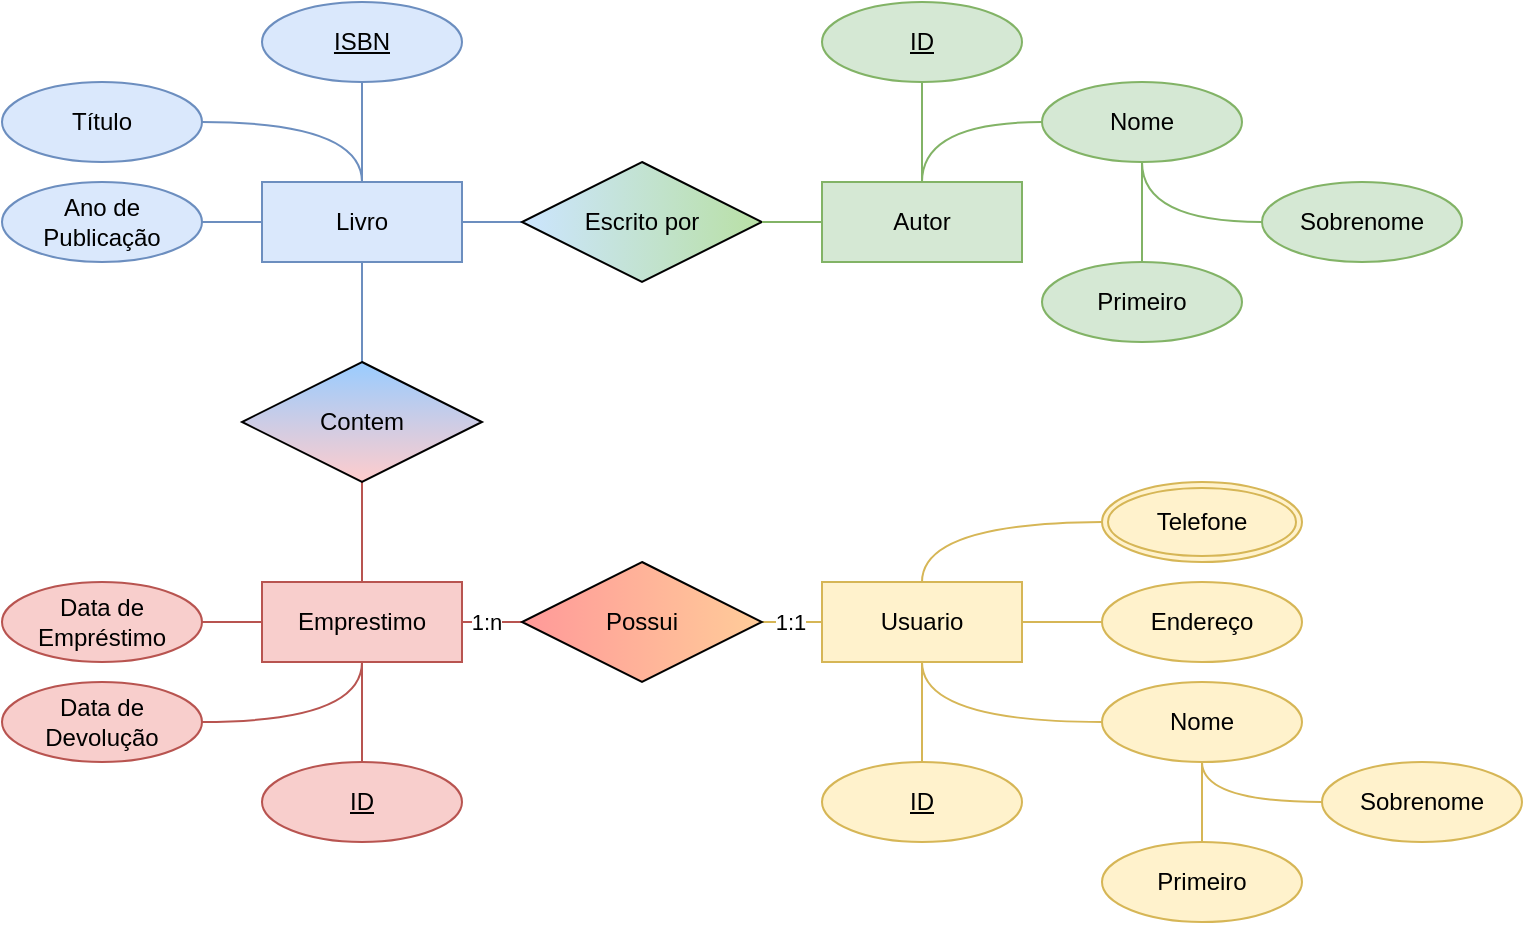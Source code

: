 <mxfile version="24.7.12">
  <diagram name="Page-1" id="z84HrtXUhgdAwtwOp7v9">
    <mxGraphModel dx="1195" dy="659" grid="1" gridSize="10" guides="1" tooltips="1" connect="1" arrows="1" fold="1" page="1" pageScale="1" pageWidth="850" pageHeight="1100" math="0" shadow="0">
      <root>
        <mxCell id="0" />
        <mxCell id="1" parent="0" />
        <mxCell id="A3RnHwti4BdMooMY8Va--1" value="Usuario" style="whiteSpace=wrap;html=1;align=center;fillColor=#fff2cc;strokeColor=#d6b656;" vertex="1" parent="1">
          <mxGeometry x="460" y="340" width="100" height="40" as="geometry" />
        </mxCell>
        <mxCell id="A3RnHwti4BdMooMY8Va--15" style="edgeStyle=orthogonalEdgeStyle;rounded=0;orthogonalLoop=1;jettySize=auto;html=1;exitX=1;exitY=0.5;exitDx=0;exitDy=0;entryX=0;entryY=0.5;entryDx=0;entryDy=0;endArrow=none;endFill=0;fillColor=#dae8fc;strokeColor=#6c8ebf;" edge="1" parent="1" source="A3RnHwti4BdMooMY8Va--2" target="A3RnHwti4BdMooMY8Va--13">
          <mxGeometry relative="1" as="geometry" />
        </mxCell>
        <mxCell id="A3RnHwti4BdMooMY8Va--18" style="edgeStyle=orthogonalEdgeStyle;rounded=0;orthogonalLoop=1;jettySize=auto;html=1;exitX=0.5;exitY=0;exitDx=0;exitDy=0;entryX=0.5;entryY=1;entryDx=0;entryDy=0;endArrow=none;endFill=0;elbow=vertical;curved=1;fillColor=#dae8fc;strokeColor=#6c8ebf;" edge="1" parent="1" source="A3RnHwti4BdMooMY8Va--2">
          <mxGeometry relative="1" as="geometry">
            <mxPoint x="230" y="90" as="targetPoint" />
          </mxGeometry>
        </mxCell>
        <mxCell id="A3RnHwti4BdMooMY8Va--2" value="Livro" style="whiteSpace=wrap;html=1;align=center;fillColor=#dae8fc;strokeColor=#6c8ebf;" vertex="1" parent="1">
          <mxGeometry x="180" y="140" width="100" height="40" as="geometry" />
        </mxCell>
        <mxCell id="A3RnHwti4BdMooMY8Va--3" value="Emprestimo" style="whiteSpace=wrap;html=1;align=center;fillColor=#f8cecc;strokeColor=#b85450;" vertex="1" parent="1">
          <mxGeometry x="180" y="340" width="100" height="40" as="geometry" />
        </mxCell>
        <mxCell id="A3RnHwti4BdMooMY8Va--7" style="edgeStyle=orthogonalEdgeStyle;rounded=0;orthogonalLoop=1;jettySize=auto;html=1;exitX=0;exitY=0.5;exitDx=0;exitDy=0;entryX=1;entryY=0.5;entryDx=0;entryDy=0;endArrow=none;endFill=0;fillColor=#f8cecc;strokeColor=#b85450;" edge="1" parent="1" source="A3RnHwti4BdMooMY8Va--5" target="A3RnHwti4BdMooMY8Va--3">
          <mxGeometry relative="1" as="geometry" />
        </mxCell>
        <mxCell id="A3RnHwti4BdMooMY8Va--46" value="1:n" style="edgeLabel;html=1;align=center;verticalAlign=middle;resizable=0;points=[];" vertex="1" connectable="0" parent="A3RnHwti4BdMooMY8Va--7">
          <mxGeometry x="0.221" y="2" relative="1" as="geometry">
            <mxPoint y="-2" as="offset" />
          </mxGeometry>
        </mxCell>
        <mxCell id="A3RnHwti4BdMooMY8Va--11" style="edgeStyle=orthogonalEdgeStyle;rounded=0;orthogonalLoop=1;jettySize=auto;html=1;exitX=1;exitY=0.5;exitDx=0;exitDy=0;entryX=0;entryY=0.5;entryDx=0;entryDy=0;endArrow=none;endFill=0;fillColor=#fff2cc;strokeColor=#d6b656;" edge="1" parent="1" source="A3RnHwti4BdMooMY8Va--5" target="A3RnHwti4BdMooMY8Va--1">
          <mxGeometry relative="1" as="geometry" />
        </mxCell>
        <mxCell id="A3RnHwti4BdMooMY8Va--47" value="1:1" style="edgeLabel;html=1;align=center;verticalAlign=middle;resizable=0;points=[];" vertex="1" connectable="0" parent="A3RnHwti4BdMooMY8Va--11">
          <mxGeometry x="-0.106" relative="1" as="geometry">
            <mxPoint as="offset" />
          </mxGeometry>
        </mxCell>
        <mxCell id="A3RnHwti4BdMooMY8Va--5" value="Possui" style="shape=rhombus;perimeter=rhombusPerimeter;whiteSpace=wrap;html=1;align=center;gradientColor=#FF9999;gradientDirection=west;fillColor=#FFCC99;strokeColor=#000000;" vertex="1" parent="1">
          <mxGeometry x="310" y="330" width="120" height="60" as="geometry" />
        </mxCell>
        <mxCell id="A3RnHwti4BdMooMY8Va--9" style="edgeStyle=orthogonalEdgeStyle;rounded=0;orthogonalLoop=1;jettySize=auto;html=1;exitX=0.5;exitY=1;exitDx=0;exitDy=0;entryX=0.5;entryY=0;entryDx=0;entryDy=0;endArrow=none;endFill=0;fillColor=#f8cecc;strokeColor=#b85450;" edge="1" parent="1" source="A3RnHwti4BdMooMY8Va--6" target="A3RnHwti4BdMooMY8Va--3">
          <mxGeometry relative="1" as="geometry" />
        </mxCell>
        <mxCell id="A3RnHwti4BdMooMY8Va--12" style="edgeStyle=orthogonalEdgeStyle;rounded=0;orthogonalLoop=1;jettySize=auto;html=1;exitX=0.5;exitY=0;exitDx=0;exitDy=0;entryX=0.5;entryY=1;entryDx=0;entryDy=0;endArrow=none;endFill=0;fillColor=#dae8fc;strokeColor=#6c8ebf;" edge="1" parent="1" source="A3RnHwti4BdMooMY8Va--6" target="A3RnHwti4BdMooMY8Va--2">
          <mxGeometry relative="1" as="geometry" />
        </mxCell>
        <mxCell id="A3RnHwti4BdMooMY8Va--6" value="Contem" style="shape=rhombus;perimeter=rhombusPerimeter;whiteSpace=wrap;html=1;align=center;gradientColor=#FFCCCC;fillColor=#99CCFF;strokeColor=#000000;" vertex="1" parent="1">
          <mxGeometry x="170" y="230" width="120" height="60" as="geometry" />
        </mxCell>
        <mxCell id="A3RnHwti4BdMooMY8Va--13" value="Escrito por" style="shape=rhombus;perimeter=rhombusPerimeter;whiteSpace=wrap;html=1;align=center;gradientColor=#CCE5FF;gradientDirection=west;fillColor=#B9E0A5;strokeColor=#000000;" vertex="1" parent="1">
          <mxGeometry x="310" y="130" width="120" height="60" as="geometry" />
        </mxCell>
        <mxCell id="A3RnHwti4BdMooMY8Va--16" style="edgeStyle=orthogonalEdgeStyle;rounded=0;orthogonalLoop=1;jettySize=auto;html=1;exitX=0;exitY=0.5;exitDx=0;exitDy=0;entryX=1;entryY=0.5;entryDx=0;entryDy=0;endArrow=none;endFill=0;fillColor=#d5e8d4;strokeColor=#82b366;" edge="1" parent="1" source="A3RnHwti4BdMooMY8Va--14" target="A3RnHwti4BdMooMY8Va--13">
          <mxGeometry relative="1" as="geometry" />
        </mxCell>
        <mxCell id="A3RnHwti4BdMooMY8Va--14" value="Autor" style="whiteSpace=wrap;html=1;align=center;fillColor=#d5e8d4;strokeColor=#82b366;" vertex="1" parent="1">
          <mxGeometry x="460" y="140" width="100" height="40" as="geometry" />
        </mxCell>
        <mxCell id="A3RnHwti4BdMooMY8Va--20" style="edgeStyle=orthogonalEdgeStyle;rounded=0;orthogonalLoop=1;jettySize=auto;html=1;endArrow=none;endFill=0;elbow=vertical;curved=1;fillColor=#dae8fc;strokeColor=#6c8ebf;" edge="1" parent="1" source="A3RnHwti4BdMooMY8Va--19" target="A3RnHwti4BdMooMY8Va--2">
          <mxGeometry relative="1" as="geometry" />
        </mxCell>
        <mxCell id="A3RnHwti4BdMooMY8Va--19" value="Título" style="ellipse;whiteSpace=wrap;html=1;align=center;fillColor=#dae8fc;strokeColor=#6c8ebf;" vertex="1" parent="1">
          <mxGeometry x="50" y="90" width="100" height="40" as="geometry" />
        </mxCell>
        <mxCell id="A3RnHwti4BdMooMY8Va--22" style="edgeStyle=orthogonalEdgeStyle;rounded=0;orthogonalLoop=1;jettySize=auto;html=1;entryX=0;entryY=0.5;entryDx=0;entryDy=0;endArrow=none;endFill=0;elbow=vertical;curved=1;fillColor=#dae8fc;strokeColor=#6c8ebf;" edge="1" parent="1" source="A3RnHwti4BdMooMY8Va--21" target="A3RnHwti4BdMooMY8Va--2">
          <mxGeometry relative="1" as="geometry" />
        </mxCell>
        <mxCell id="A3RnHwti4BdMooMY8Va--21" value="Ano de Publicação" style="ellipse;whiteSpace=wrap;html=1;align=center;fillColor=#dae8fc;strokeColor=#6c8ebf;" vertex="1" parent="1">
          <mxGeometry x="50" y="140" width="100" height="40" as="geometry" />
        </mxCell>
        <mxCell id="A3RnHwti4BdMooMY8Va--23" value="ISBN" style="ellipse;whiteSpace=wrap;html=1;align=center;fontStyle=4;fillColor=#dae8fc;strokeColor=#6c8ebf;" vertex="1" parent="1">
          <mxGeometry x="180" y="50" width="100" height="40" as="geometry" />
        </mxCell>
        <mxCell id="A3RnHwti4BdMooMY8Va--25" style="edgeStyle=orthogonalEdgeStyle;rounded=0;orthogonalLoop=1;jettySize=auto;html=1;entryX=0.5;entryY=0;entryDx=0;entryDy=0;endArrow=none;endFill=0;curved=1;fillColor=#d5e8d4;strokeColor=#82b366;" edge="1" parent="1" source="A3RnHwti4BdMooMY8Va--24" target="A3RnHwti4BdMooMY8Va--14">
          <mxGeometry relative="1" as="geometry" />
        </mxCell>
        <mxCell id="A3RnHwti4BdMooMY8Va--24" value="ID" style="ellipse;whiteSpace=wrap;html=1;align=center;fontStyle=4;fillColor=#d5e8d4;strokeColor=#82b366;" vertex="1" parent="1">
          <mxGeometry x="460" y="50" width="100" height="40" as="geometry" />
        </mxCell>
        <mxCell id="A3RnHwti4BdMooMY8Va--27" style="edgeStyle=orthogonalEdgeStyle;rounded=0;orthogonalLoop=1;jettySize=auto;html=1;entryX=0.5;entryY=0;entryDx=0;entryDy=0;curved=1;endArrow=none;endFill=0;fillColor=#d5e8d4;strokeColor=#82b366;" edge="1" parent="1" source="A3RnHwti4BdMooMY8Va--26" target="A3RnHwti4BdMooMY8Va--14">
          <mxGeometry relative="1" as="geometry" />
        </mxCell>
        <mxCell id="A3RnHwti4BdMooMY8Va--26" value="Nome" style="ellipse;whiteSpace=wrap;html=1;align=center;fillColor=#d5e8d4;strokeColor=#82b366;" vertex="1" parent="1">
          <mxGeometry x="570" y="90" width="100" height="40" as="geometry" />
        </mxCell>
        <mxCell id="A3RnHwti4BdMooMY8Va--29" style="edgeStyle=orthogonalEdgeStyle;rounded=0;orthogonalLoop=1;jettySize=auto;html=1;entryX=0;entryY=0.5;entryDx=0;entryDy=0;endArrow=none;endFill=0;curved=1;fillColor=#f8cecc;strokeColor=#b85450;" edge="1" parent="1" source="A3RnHwti4BdMooMY8Va--28" target="A3RnHwti4BdMooMY8Va--3">
          <mxGeometry relative="1" as="geometry" />
        </mxCell>
        <mxCell id="A3RnHwti4BdMooMY8Va--28" value="Data de Empréstimo" style="ellipse;whiteSpace=wrap;html=1;align=center;fillColor=#f8cecc;strokeColor=#b85450;" vertex="1" parent="1">
          <mxGeometry x="50" y="340" width="100" height="40" as="geometry" />
        </mxCell>
        <mxCell id="A3RnHwti4BdMooMY8Va--35" style="edgeStyle=orthogonalEdgeStyle;rounded=0;orthogonalLoop=1;jettySize=auto;html=1;entryX=0.5;entryY=1;entryDx=0;entryDy=0;endArrow=none;endFill=0;curved=1;fillColor=#f8cecc;strokeColor=#b85450;" edge="1" parent="1" source="A3RnHwti4BdMooMY8Va--30" target="A3RnHwti4BdMooMY8Va--3">
          <mxGeometry relative="1" as="geometry" />
        </mxCell>
        <mxCell id="A3RnHwti4BdMooMY8Va--30" value="Data de Devolução" style="ellipse;whiteSpace=wrap;html=1;align=center;fillColor=#f8cecc;strokeColor=#b85450;" vertex="1" parent="1">
          <mxGeometry x="50" y="390" width="100" height="40" as="geometry" />
        </mxCell>
        <mxCell id="A3RnHwti4BdMooMY8Va--34" style="edgeStyle=orthogonalEdgeStyle;rounded=0;orthogonalLoop=1;jettySize=auto;html=1;entryX=0.5;entryY=1;entryDx=0;entryDy=0;endArrow=none;endFill=0;curved=1;fillColor=#f8cecc;strokeColor=#b85450;" edge="1" parent="1" source="A3RnHwti4BdMooMY8Va--32" target="A3RnHwti4BdMooMY8Va--3">
          <mxGeometry relative="1" as="geometry" />
        </mxCell>
        <mxCell id="A3RnHwti4BdMooMY8Va--32" value="ID" style="ellipse;whiteSpace=wrap;html=1;align=center;fontStyle=4;fillColor=#f8cecc;strokeColor=#b85450;" vertex="1" parent="1">
          <mxGeometry x="180" y="430" width="100" height="40" as="geometry" />
        </mxCell>
        <mxCell id="A3RnHwti4BdMooMY8Va--38" style="edgeStyle=orthogonalEdgeStyle;rounded=0;orthogonalLoop=1;jettySize=auto;html=1;entryX=0.5;entryY=1;entryDx=0;entryDy=0;endArrow=none;endFill=0;fillColor=#fff2cc;strokeColor=#d6b656;" edge="1" parent="1" source="A3RnHwti4BdMooMY8Va--36" target="A3RnHwti4BdMooMY8Va--1">
          <mxGeometry relative="1" as="geometry" />
        </mxCell>
        <mxCell id="A3RnHwti4BdMooMY8Va--36" value="ID" style="ellipse;whiteSpace=wrap;html=1;align=center;fontStyle=4;fillColor=#fff2cc;strokeColor=#d6b656;" vertex="1" parent="1">
          <mxGeometry x="460" y="430" width="100" height="40" as="geometry" />
        </mxCell>
        <mxCell id="A3RnHwti4BdMooMY8Va--40" style="edgeStyle=orthogonalEdgeStyle;rounded=0;orthogonalLoop=1;jettySize=auto;html=1;entryX=1;entryY=0.5;entryDx=0;entryDy=0;fillColor=#fff2cc;strokeColor=#d6b656;endArrow=none;endFill=0;curved=1;" edge="1" parent="1" source="A3RnHwti4BdMooMY8Va--39" target="A3RnHwti4BdMooMY8Va--1">
          <mxGeometry relative="1" as="geometry" />
        </mxCell>
        <mxCell id="A3RnHwti4BdMooMY8Va--39" value="Endereço" style="ellipse;whiteSpace=wrap;html=1;align=center;fillColor=#fff2cc;strokeColor=#d6b656;" vertex="1" parent="1">
          <mxGeometry x="600" y="340" width="100" height="40" as="geometry" />
        </mxCell>
        <mxCell id="A3RnHwti4BdMooMY8Va--42" style="edgeStyle=orthogonalEdgeStyle;rounded=0;orthogonalLoop=1;jettySize=auto;html=1;entryX=0.5;entryY=1;entryDx=0;entryDy=0;fillColor=#fff2cc;strokeColor=#d6b656;endArrow=none;endFill=0;curved=1;" edge="1" parent="1" source="A3RnHwti4BdMooMY8Va--41" target="A3RnHwti4BdMooMY8Va--1">
          <mxGeometry relative="1" as="geometry" />
        </mxCell>
        <mxCell id="A3RnHwti4BdMooMY8Va--41" value="Nome" style="ellipse;whiteSpace=wrap;html=1;align=center;fillColor=#fff2cc;strokeColor=#d6b656;" vertex="1" parent="1">
          <mxGeometry x="600" y="390" width="100" height="40" as="geometry" />
        </mxCell>
        <mxCell id="A3RnHwti4BdMooMY8Va--44" style="edgeStyle=orthogonalEdgeStyle;rounded=0;orthogonalLoop=1;jettySize=auto;html=1;entryX=0.5;entryY=0;entryDx=0;entryDy=0;fillColor=#fff2cc;strokeColor=#d6b656;endArrow=none;endFill=0;curved=1;" edge="1" parent="1" target="A3RnHwti4BdMooMY8Va--1">
          <mxGeometry relative="1" as="geometry">
            <mxPoint x="600" y="310" as="sourcePoint" />
          </mxGeometry>
        </mxCell>
        <mxCell id="A3RnHwti4BdMooMY8Va--48" value="Telefone" style="ellipse;shape=doubleEllipse;margin=3;whiteSpace=wrap;html=1;align=center;fillColor=#fff2cc;strokeColor=#d6b656;" vertex="1" parent="1">
          <mxGeometry x="600" y="290" width="100" height="40" as="geometry" />
        </mxCell>
        <mxCell id="A3RnHwti4BdMooMY8Va--50" style="edgeStyle=orthogonalEdgeStyle;rounded=0;orthogonalLoop=1;jettySize=auto;html=1;exitX=0.5;exitY=0;exitDx=0;exitDy=0;entryX=0.5;entryY=1;entryDx=0;entryDy=0;endArrow=none;endFill=0;curved=1;fillColor=#fff2cc;strokeColor=#d6b656;" edge="1" parent="1" source="A3RnHwti4BdMooMY8Va--49" target="A3RnHwti4BdMooMY8Va--41">
          <mxGeometry relative="1" as="geometry" />
        </mxCell>
        <mxCell id="A3RnHwti4BdMooMY8Va--49" value="Primeiro" style="ellipse;whiteSpace=wrap;html=1;align=center;fillColor=#fff2cc;strokeColor=#d6b656;" vertex="1" parent="1">
          <mxGeometry x="600" y="470" width="100" height="40" as="geometry" />
        </mxCell>
        <mxCell id="A3RnHwti4BdMooMY8Va--52" style="edgeStyle=orthogonalEdgeStyle;rounded=0;orthogonalLoop=1;jettySize=auto;html=1;entryX=0.5;entryY=1;entryDx=0;entryDy=0;endArrow=none;endFill=0;curved=1;fillColor=#fff2cc;strokeColor=#d6b656;" edge="1" parent="1" source="A3RnHwti4BdMooMY8Va--51" target="A3RnHwti4BdMooMY8Va--41">
          <mxGeometry relative="1" as="geometry" />
        </mxCell>
        <mxCell id="A3RnHwti4BdMooMY8Va--51" value="Sobrenome" style="ellipse;whiteSpace=wrap;html=1;align=center;fillColor=#fff2cc;strokeColor=#d6b656;" vertex="1" parent="1">
          <mxGeometry x="710" y="430" width="100" height="40" as="geometry" />
        </mxCell>
        <mxCell id="A3RnHwti4BdMooMY8Va--57" style="edgeStyle=orthogonalEdgeStyle;rounded=0;orthogonalLoop=1;jettySize=auto;html=1;endArrow=none;endFill=0;curved=1;fillColor=#d5e8d4;strokeColor=#82b366;" edge="1" parent="1" source="A3RnHwti4BdMooMY8Va--55" target="A3RnHwti4BdMooMY8Va--26">
          <mxGeometry relative="1" as="geometry" />
        </mxCell>
        <mxCell id="A3RnHwti4BdMooMY8Va--55" value="Primeiro" style="ellipse;whiteSpace=wrap;html=1;align=center;fillColor=#d5e8d4;strokeColor=#82b366;" vertex="1" parent="1">
          <mxGeometry x="570" y="180" width="100" height="40" as="geometry" />
        </mxCell>
        <mxCell id="A3RnHwti4BdMooMY8Va--58" style="edgeStyle=orthogonalEdgeStyle;rounded=0;orthogonalLoop=1;jettySize=auto;html=1;entryX=0.5;entryY=1;entryDx=0;entryDy=0;endArrow=none;endFill=0;curved=1;fillColor=#d5e8d4;strokeColor=#82b366;" edge="1" parent="1" source="A3RnHwti4BdMooMY8Va--56" target="A3RnHwti4BdMooMY8Va--26">
          <mxGeometry relative="1" as="geometry" />
        </mxCell>
        <mxCell id="A3RnHwti4BdMooMY8Va--56" value="Sobrenome" style="ellipse;whiteSpace=wrap;html=1;align=center;fillColor=#d5e8d4;strokeColor=#82b366;" vertex="1" parent="1">
          <mxGeometry x="680" y="140" width="100" height="40" as="geometry" />
        </mxCell>
      </root>
    </mxGraphModel>
  </diagram>
</mxfile>

